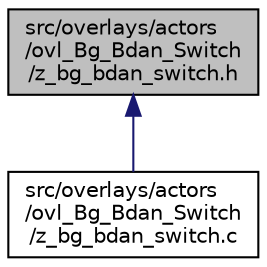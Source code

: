 digraph "src/overlays/actors/ovl_Bg_Bdan_Switch/z_bg_bdan_switch.h"
{
 // LATEX_PDF_SIZE
  edge [fontname="Helvetica",fontsize="10",labelfontname="Helvetica",labelfontsize="10"];
  node [fontname="Helvetica",fontsize="10",shape=record];
  Node1 [label="src/overlays/actors\l/ovl_Bg_Bdan_Switch\l/z_bg_bdan_switch.h",height=0.2,width=0.4,color="black", fillcolor="grey75", style="filled", fontcolor="black",tooltip=" "];
  Node1 -> Node2 [dir="back",color="midnightblue",fontsize="10",style="solid",fontname="Helvetica"];
  Node2 [label="src/overlays/actors\l/ovl_Bg_Bdan_Switch\l/z_bg_bdan_switch.c",height=0.2,width=0.4,color="black", fillcolor="white", style="filled",URL="$d8/dce/z__bg__bdan__switch_8c.html",tooltip=" "];
}
